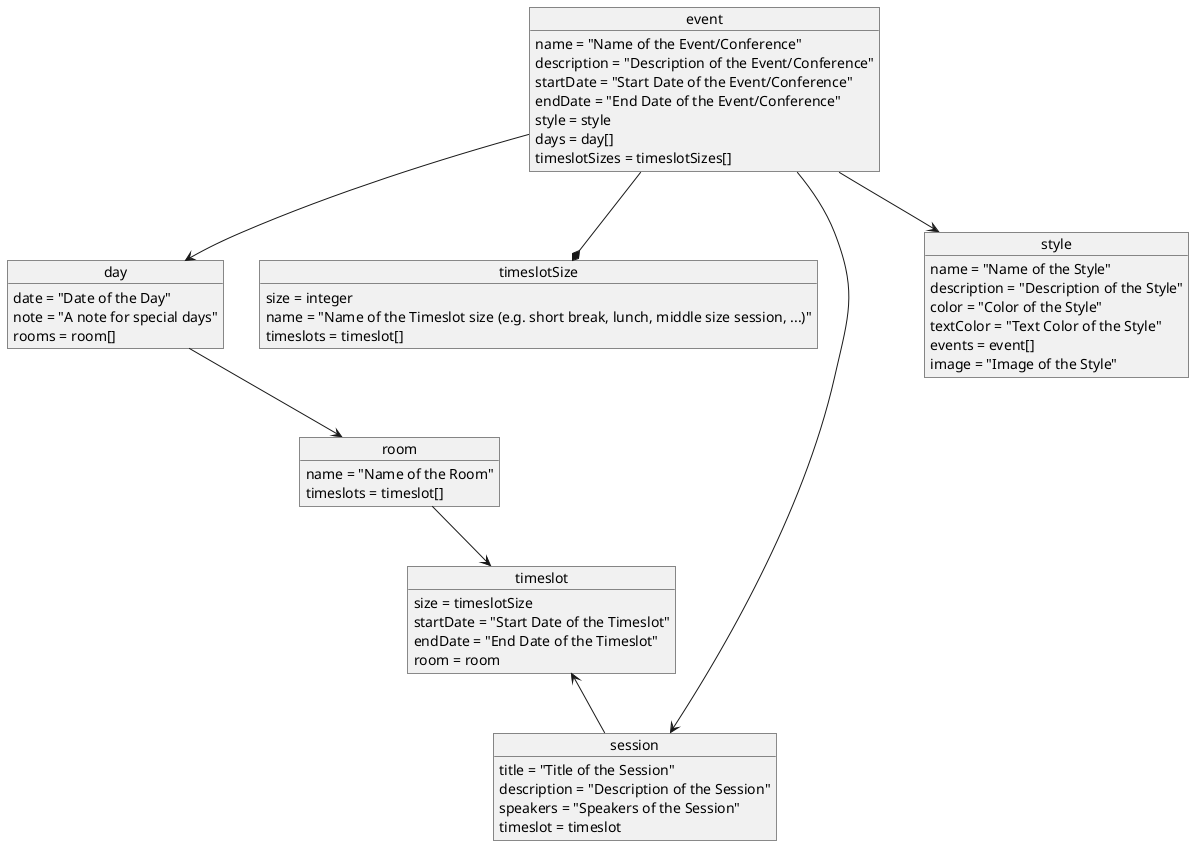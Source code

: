 @startuml BusinessModels

object event
object day
object room
object timeslotSize
object timeslot
object session
object style

event : name = "Name of the Event/Conference"
event : description = "Description of the Event/Conference"
event : startDate = "Start Date of the Event/Conference"
event : endDate = "End Date of the Event/Conference"
event : style = style
event : days = day[]
event : timeslotSizes = timeslotSizes[]

day : date = "Date of the Day"
day : note = "A note for special days"
day : rooms = room[]

room : name = "Name of the Room"
room : timeslots = timeslot[]

timeslotSize : size = integer
timeslotSize : name = "Name of the Timeslot size (e.g. short break, lunch, middle size session, ...)"
timeslotSize : timeslots = timeslot[]

timeslot : size = timeslotSize
timeslot : startDate = "Start Date of the Timeslot"
timeslot : endDate = "End Date of the Timeslot"
timeslot : room = room

session : title = "Title of the Session"
session : description = "Description of the Session"
session : speakers = "Speakers of the Session"
session : timeslot = timeslot

style : name = "Name of the Style"
style : description = "Description of the Style"
style : color = "Color of the Style"
style : textColor = "Text Color of the Style"
style : events = event[]
style : image = "Image of the Style"

event --> day
event --> style
event --* timeslotSize
event --> session

day --> room

room --> timeslot
timeslot <-- session

@enduml